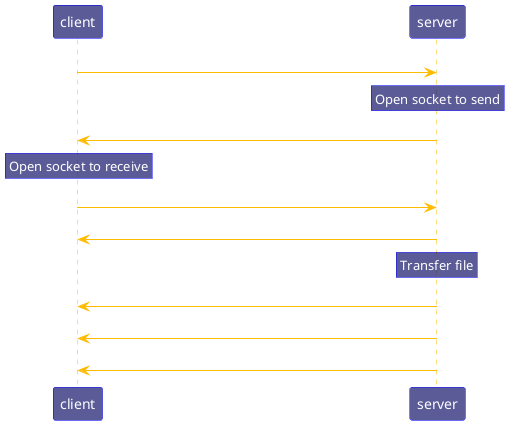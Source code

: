 @startuml download
skinparam sequenceMessageAlign CENTER
skinparam NoteTextAlignment CENTER
skinparam DefaultTextAlignment CENTER
skinparam DefaultFontColor #ffffff
skinparam ArrowColor #ffbb00
skinparam sequenceMessageAlign CENTER
skinparam NoteTextAlignment CENTER
skinparam NoteBackgroundColor #060662a8
skinparam NoteBorderColor #0000ff
skinparam ParticipantBackgroundColor #060662a8
skinparam ParticipantBorderColor #0000ff
skinparam PathHoverColor #ffbb00
skinparam SequenceLifeLineBorderColor #ffbb00
'skinparam ParticipantBackgroundColor #00ffff
'skinparam ParticipantBorderColor #0000ff these are comments, started with '
client -> server : DOWNLOAD <FILE_NAME>
rnote over server
Open socket to send
end note
server -> client : FILE EXISTS
rnote over client
Open socket to receive
end note
client ->server : PORT <PORT_NO> 
server -> client : FILE <NAME> SIZE <BYTE_SIZE> BLOCKS <NO_BLOCKS> 
rnote over server
Transfer file
end note
server -> client : BLOCK 1
server -> client: BLOCK 2
server -> client: ...
@enduml